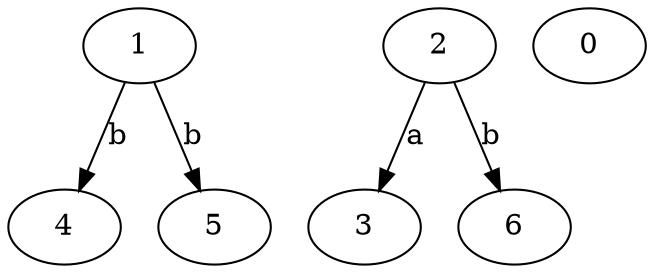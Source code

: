 strict digraph  {
1;
2;
0;
3;
4;
5;
6;
1 -> 4  [label=b];
1 -> 5  [label=b];
2 -> 3  [label=a];
2 -> 6  [label=b];
}
